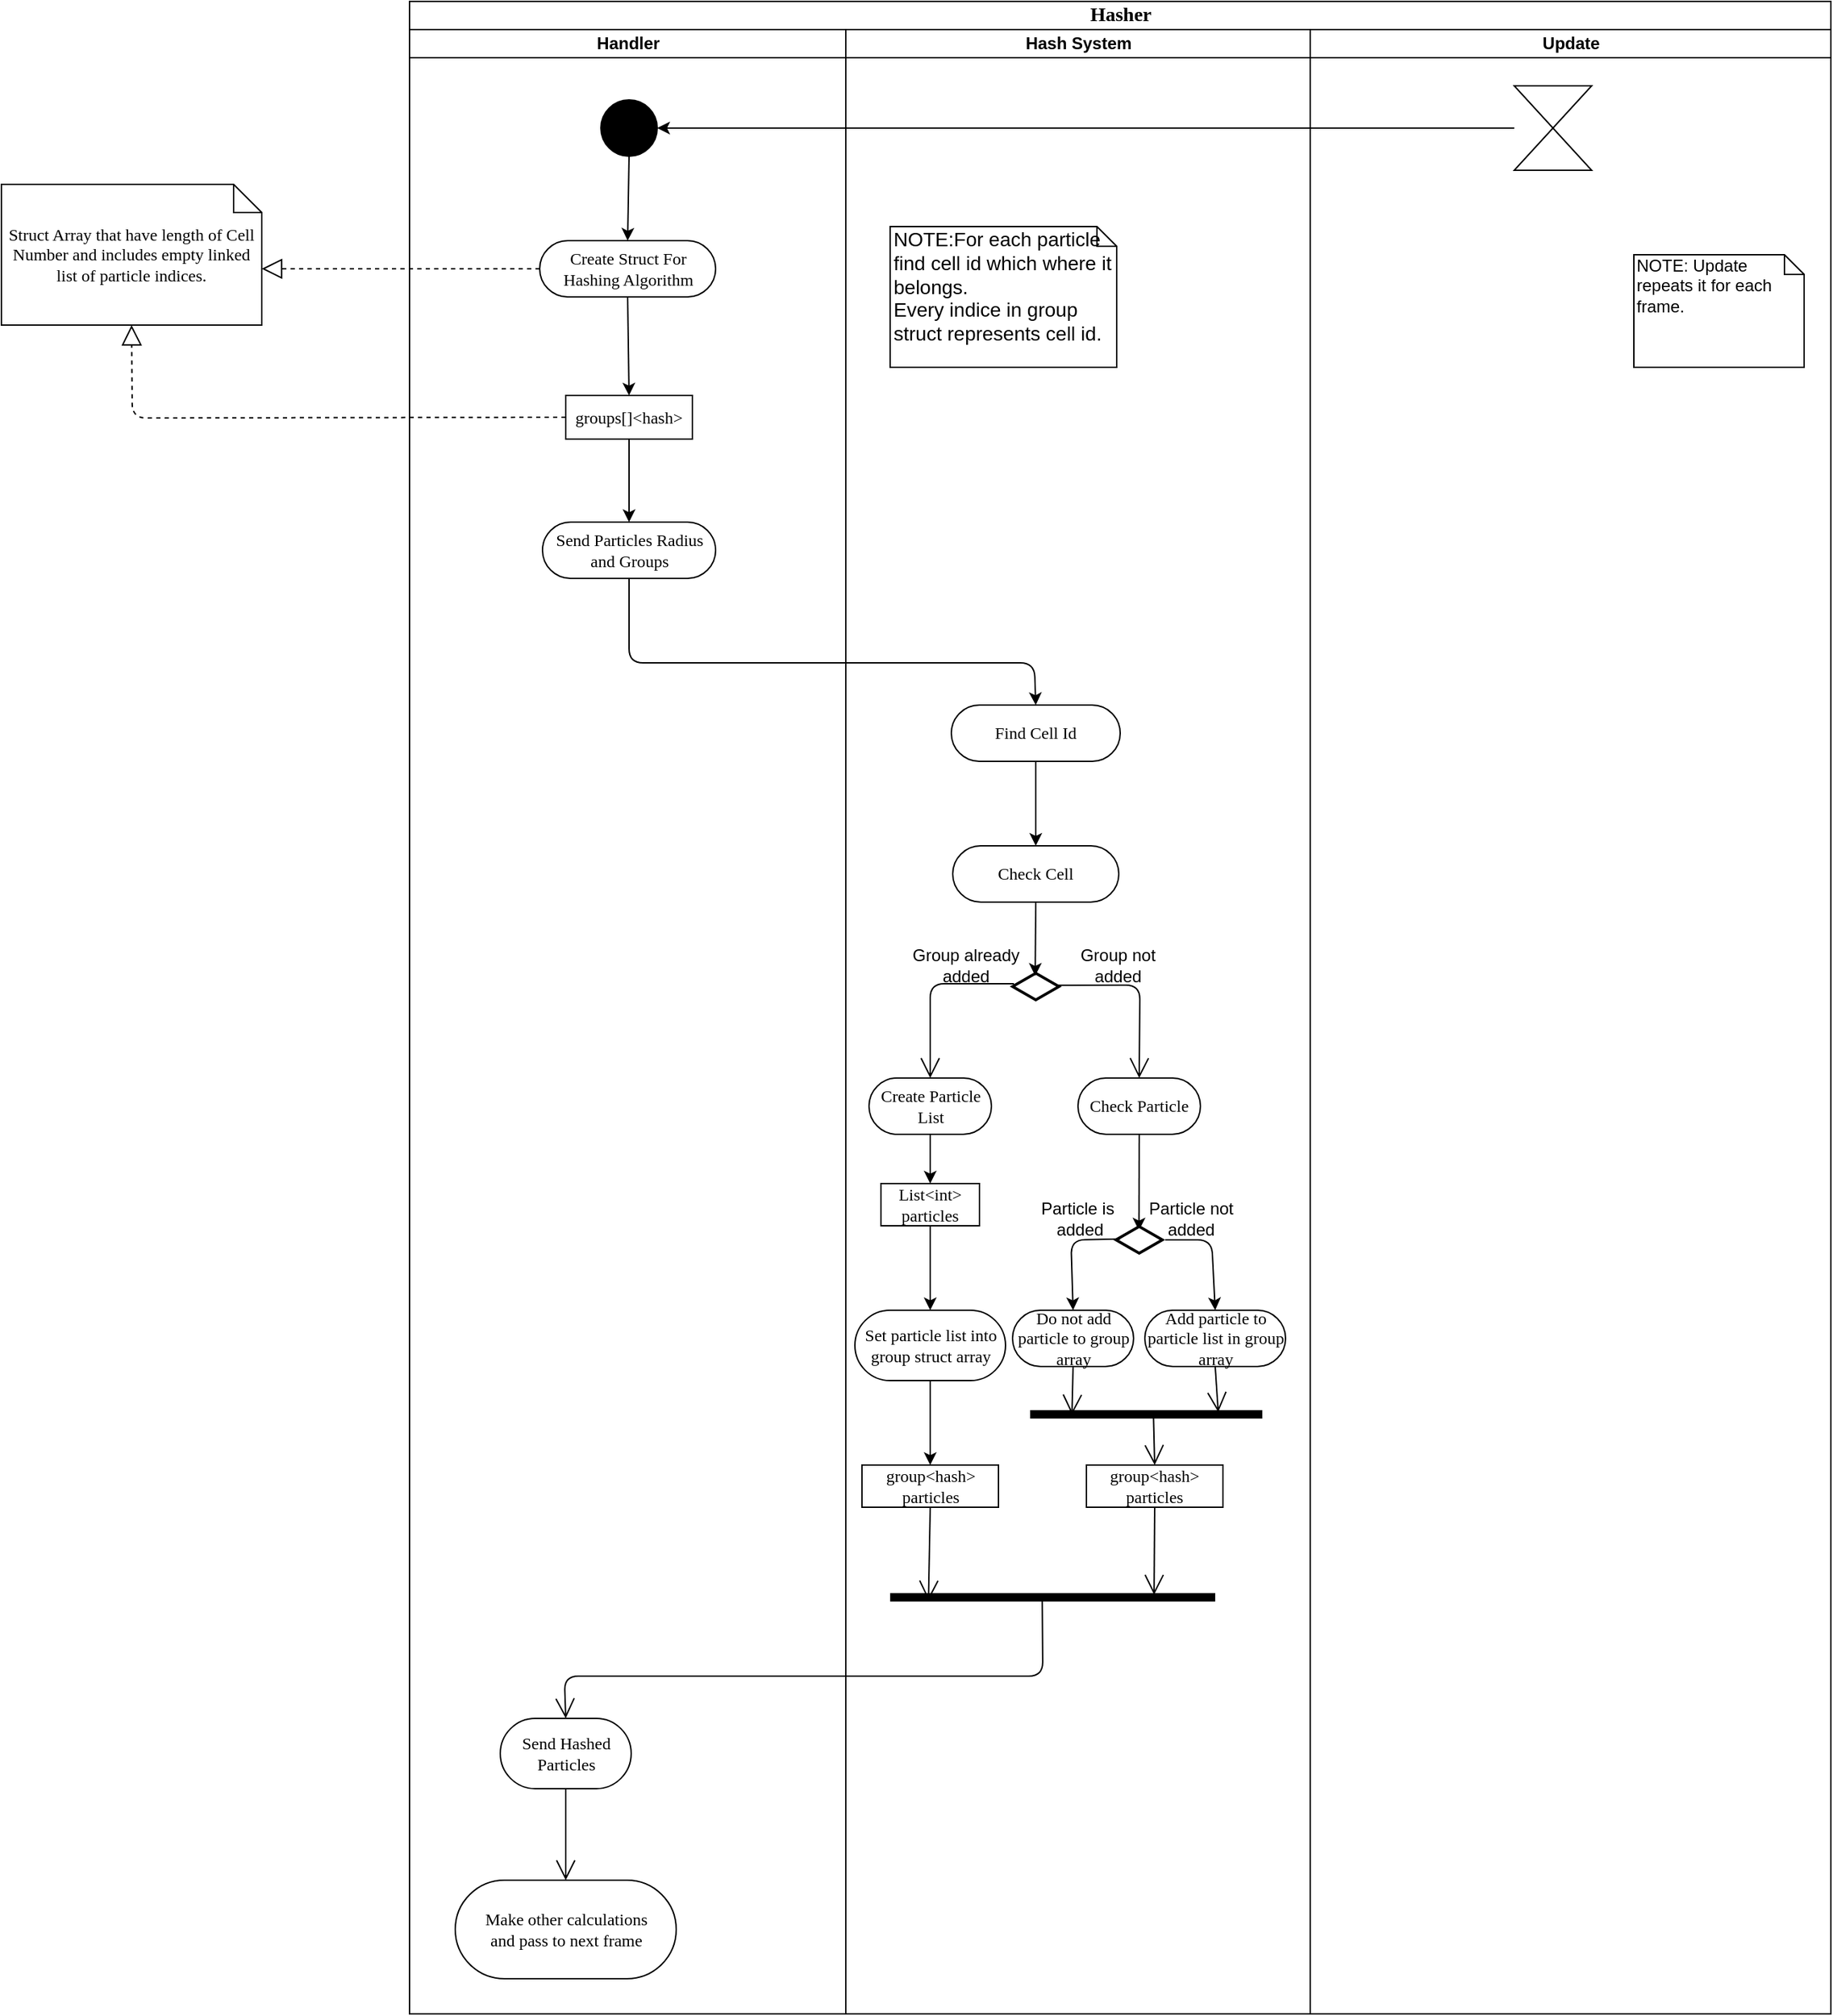 <mxfile version="12.3.7" type="device" pages="1"><diagram name="Page-1" id="0783ab3e-0a74-02c8-0abd-f7b4e66b4bec"><mxGraphModel dx="2272" dy="1862" grid="1" gridSize="10" guides="1" tooltips="1" connect="1" arrows="1" fold="1" page="1" pageScale="1" pageWidth="850" pageHeight="1100" background="#ffffff" math="0" shadow="0"><root><mxCell id="0"/><mxCell id="1" parent="0"/><mxCell id="iyxIDx-SKi2XZ2hmheYC-2" value="Hasher" style="swimlane;html=1;childLayout=stackLayout;startSize=20;rounded=0;shadow=0;comic=0;labelBackgroundColor=none;strokeWidth=1;fontFamily=Verdana;fontSize=14;align=center;" parent="1" vertex="1"><mxGeometry x="-480" y="-270" width="1010" height="1430" as="geometry"><mxRectangle x="40" y="20" width="60" height="20" as="alternateBounds"/></mxGeometry></mxCell><mxCell id="iyxIDx-SKi2XZ2hmheYC-3" value="Handler" style="swimlane;html=1;startSize=20;" parent="iyxIDx-SKi2XZ2hmheYC-2" vertex="1"><mxGeometry y="20" width="310" height="1410" as="geometry"/></mxCell><mxCell id="iyxIDx-SKi2XZ2hmheYC-128" value="" style="ellipse;whiteSpace=wrap;html=1;rounded=0;shadow=0;comic=0;labelBackgroundColor=none;strokeWidth=1;fillColor=#000000;fontFamily=Verdana;fontSize=12;align=center;" parent="iyxIDx-SKi2XZ2hmheYC-3" vertex="1"><mxGeometry x="136" y="50" width="40" height="40" as="geometry"/></mxCell><mxCell id="iyxIDx-SKi2XZ2hmheYC-131" value="Send Particles Radius and Groups" style="rounded=1;whiteSpace=wrap;html=1;shadow=0;comic=0;labelBackgroundColor=none;strokeWidth=1;fontFamily=Verdana;fontSize=12;align=center;arcSize=50;" parent="iyxIDx-SKi2XZ2hmheYC-3" vertex="1"><mxGeometry x="94.5" y="350" width="123" height="40" as="geometry"/></mxCell><mxCell id="iyxIDx-SKi2XZ2hmheYC-133" value="Create Struct For Hashing Algorithm" style="rounded=1;whiteSpace=wrap;html=1;shadow=0;comic=0;labelBackgroundColor=none;strokeWidth=1;fontFamily=Verdana;fontSize=12;align=center;arcSize=50;" parent="iyxIDx-SKi2XZ2hmheYC-3" vertex="1"><mxGeometry x="92.5" y="150" width="125" height="40" as="geometry"/></mxCell><mxCell id="iyxIDx-SKi2XZ2hmheYC-138" value="groups[]&amp;lt;hash&amp;gt;" style="rounded=0;whiteSpace=wrap;html=1;shadow=0;comic=0;labelBackgroundColor=none;strokeWidth=1;fontFamily=Verdana;fontSize=12;align=center;arcSize=50;" parent="iyxIDx-SKi2XZ2hmheYC-3" vertex="1"><mxGeometry x="111" y="260" width="90" height="31" as="geometry"/></mxCell><mxCell id="pmGwlJap9-wvX2rmIbSo-1" value="" style="endArrow=classic;html=1;entryX=0.5;entryY=0;entryDx=0;entryDy=0;exitX=0.5;exitY=1;exitDx=0;exitDy=0;" edge="1" parent="iyxIDx-SKi2XZ2hmheYC-3" source="iyxIDx-SKi2XZ2hmheYC-128" target="iyxIDx-SKi2XZ2hmheYC-133"><mxGeometry width="50" height="50" relative="1" as="geometry"><mxPoint x="-230" y="90" as="sourcePoint"/><mxPoint x="-180" y="40" as="targetPoint"/></mxGeometry></mxCell><mxCell id="pmGwlJap9-wvX2rmIbSo-2" value="" style="endArrow=classic;html=1;exitX=0.5;exitY=1;exitDx=0;exitDy=0;entryX=0.5;entryY=0;entryDx=0;entryDy=0;" edge="1" parent="iyxIDx-SKi2XZ2hmheYC-3" source="iyxIDx-SKi2XZ2hmheYC-133" target="iyxIDx-SKi2XZ2hmheYC-138"><mxGeometry width="50" height="50" relative="1" as="geometry"><mxPoint x="150" y="200" as="sourcePoint"/><mxPoint x="180" y="240" as="targetPoint"/></mxGeometry></mxCell><mxCell id="pmGwlJap9-wvX2rmIbSo-3" value="" style="endArrow=classic;html=1;entryX=0.5;entryY=0;entryDx=0;entryDy=0;exitX=0.5;exitY=1;exitDx=0;exitDy=0;" edge="1" parent="iyxIDx-SKi2XZ2hmheYC-3" source="iyxIDx-SKi2XZ2hmheYC-138" target="iyxIDx-SKi2XZ2hmheYC-131"><mxGeometry width="50" height="50" relative="1" as="geometry"><mxPoint x="156" y="320" as="sourcePoint"/><mxPoint x="154.5" y="390" as="targetPoint"/></mxGeometry></mxCell><mxCell id="pmGwlJap9-wvX2rmIbSo-72" value="Send Hashed Particles" style="rounded=1;whiteSpace=wrap;html=1;shadow=0;comic=0;labelBackgroundColor=none;strokeWidth=1;fontFamily=Verdana;fontSize=12;align=center;arcSize=50;" vertex="1" parent="iyxIDx-SKi2XZ2hmheYC-3"><mxGeometry x="64.5" y="1200" width="93" height="50" as="geometry"/></mxCell><mxCell id="pmGwlJap9-wvX2rmIbSo-73" value="Make other calculations&lt;br&gt;and pass to next frame" style="rounded=1;whiteSpace=wrap;html=1;shadow=0;comic=0;labelBackgroundColor=none;strokeWidth=1;fontFamily=Verdana;fontSize=12;align=center;arcSize=50;" vertex="1" parent="iyxIDx-SKi2XZ2hmheYC-3"><mxGeometry x="32.5" y="1315" width="157" height="70" as="geometry"/></mxCell><mxCell id="pmGwlJap9-wvX2rmIbSo-76" value="" style="endArrow=open;endFill=1;endSize=12;html=1;fontSize=14;exitX=0.5;exitY=1;exitDx=0;exitDy=0;entryX=0.5;entryY=0;entryDx=0;entryDy=0;" edge="1" parent="iyxIDx-SKi2XZ2hmheYC-3" source="pmGwlJap9-wvX2rmIbSo-72" target="pmGwlJap9-wvX2rmIbSo-73"><mxGeometry width="160" relative="1" as="geometry"><mxPoint x="181" y="1225" as="sourcePoint"/><mxPoint x="179.758" y="1291.272" as="targetPoint"/></mxGeometry></mxCell><mxCell id="iyxIDx-SKi2XZ2hmheYC-12" value="Hash System" style="swimlane;html=1;startSize=20;" parent="iyxIDx-SKi2XZ2hmheYC-2" vertex="1"><mxGeometry x="310" y="20" width="330" height="1410" as="geometry"/></mxCell><mxCell id="iyxIDx-SKi2XZ2hmheYC-132" value="Find Cell Id" style="rounded=1;whiteSpace=wrap;html=1;shadow=0;comic=0;labelBackgroundColor=none;strokeWidth=1;fontFamily=Verdana;fontSize=12;align=center;arcSize=50;" parent="iyxIDx-SKi2XZ2hmheYC-12" vertex="1"><mxGeometry x="75" y="480" width="120" height="40" as="geometry"/></mxCell><mxCell id="iyxIDx-SKi2XZ2hmheYC-141" value="NOTE:For each particle find cell id which where it belongs.&lt;br style=&quot;font-size: 14px;&quot;&gt;Every indice in group struct represents cell id." style="shape=note;whiteSpace=wrap;html=1;size=14;verticalAlign=top;align=left;spacingTop=-6;strokeWidth=1;fontSize=14;" parent="iyxIDx-SKi2XZ2hmheYC-12" vertex="1"><mxGeometry x="31.5" y="140" width="161" height="100" as="geometry"/></mxCell><mxCell id="iyxIDx-SKi2XZ2hmheYC-142" value="Check Cell" style="rounded=1;whiteSpace=wrap;html=1;shadow=0;comic=0;labelBackgroundColor=none;strokeWidth=1;fontFamily=Verdana;fontSize=12;align=center;arcSize=50;" parent="iyxIDx-SKi2XZ2hmheYC-12" vertex="1"><mxGeometry x="76" y="580" width="118" height="40" as="geometry"/></mxCell><mxCell id="iyxIDx-SKi2XZ2hmheYC-144" value="" style="html=1;whiteSpace=wrap;aspect=fixed;shape=isoRectangle;strokeWidth=2;" parent="iyxIDx-SKi2XZ2hmheYC-12" vertex="1"><mxGeometry x="118.5" y="670" width="33" height="20" as="geometry"/></mxCell><mxCell id="iyxIDx-SKi2XZ2hmheYC-145" value="" style="endArrow=open;endFill=1;endSize=12;html=1;exitX=0.03;exitY=0.4;exitDx=0;exitDy=0;exitPerimeter=0;entryX=0.5;entryY=0;entryDx=0;entryDy=0;" parent="iyxIDx-SKi2XZ2hmheYC-12" edge="1" target="iyxIDx-SKi2XZ2hmheYC-149" source="iyxIDx-SKi2XZ2hmheYC-144"><mxGeometry width="160" relative="1" as="geometry"><mxPoint x="116" y="629" as="sourcePoint"/><mxPoint x="60" y="680" as="targetPoint"/><Array as="points"><mxPoint x="60" y="678"/></Array></mxGeometry></mxCell><mxCell id="iyxIDx-SKi2XZ2hmheYC-146" value="Group already &lt;br&gt;added" style="text;html=1;align=center;verticalAlign=middle;resizable=0;points=[];;autosize=1;" parent="iyxIDx-SKi2XZ2hmheYC-12" vertex="1"><mxGeometry x="40" y="650" width="90" height="30" as="geometry"/></mxCell><mxCell id="iyxIDx-SKi2XZ2hmheYC-147" value="Group not &lt;br&gt;added" style="text;html=1;align=center;verticalAlign=middle;resizable=0;points=[];;autosize=1;" parent="iyxIDx-SKi2XZ2hmheYC-12" vertex="1"><mxGeometry x="158" y="650" width="70" height="30" as="geometry"/></mxCell><mxCell id="iyxIDx-SKi2XZ2hmheYC-148" value="" style="endArrow=open;endFill=1;endSize=12;html=1;exitX=0.934;exitY=0.458;exitDx=0;exitDy=0;exitPerimeter=0;entryX=0.5;entryY=0;entryDx=0;entryDy=0;" parent="iyxIDx-SKi2XZ2hmheYC-12" source="iyxIDx-SKi2XZ2hmheYC-144" edge="1" target="iyxIDx-SKi2XZ2hmheYC-150"><mxGeometry width="160" relative="1" as="geometry"><mxPoint x="239" y="630.0" as="sourcePoint"/><mxPoint x="210" y="681" as="targetPoint"/><Array as="points"><mxPoint x="209" y="679"/></Array></mxGeometry></mxCell><mxCell id="iyxIDx-SKi2XZ2hmheYC-149" value="Create Particle List" style="rounded=1;whiteSpace=wrap;html=1;shadow=0;comic=0;labelBackgroundColor=none;strokeWidth=1;fontFamily=Verdana;fontSize=12;align=center;arcSize=50;" parent="iyxIDx-SKi2XZ2hmheYC-12" vertex="1"><mxGeometry x="16.5" y="745" width="87" height="40" as="geometry"/></mxCell><mxCell id="iyxIDx-SKi2XZ2hmheYC-150" value="Check Particle" style="rounded=1;whiteSpace=wrap;html=1;shadow=0;comic=0;labelBackgroundColor=none;strokeWidth=1;fontFamily=Verdana;fontSize=12;align=center;arcSize=50;" parent="iyxIDx-SKi2XZ2hmheYC-12" vertex="1"><mxGeometry x="165" y="745" width="87" height="40" as="geometry"/></mxCell><mxCell id="iyxIDx-SKi2XZ2hmheYC-152" value="List&amp;lt;int&amp;gt; particles" style="rounded=0;whiteSpace=wrap;html=1;shadow=0;comic=0;labelBackgroundColor=none;strokeWidth=1;fontFamily=Verdana;fontSize=12;align=center;arcSize=50;" parent="iyxIDx-SKi2XZ2hmheYC-12" vertex="1"><mxGeometry x="25" y="820" width="70" height="30" as="geometry"/></mxCell><mxCell id="iyxIDx-SKi2XZ2hmheYC-153" value="Set particle list into group struct array" style="rounded=1;whiteSpace=wrap;html=1;shadow=0;comic=0;labelBackgroundColor=none;strokeWidth=1;fontFamily=Verdana;fontSize=12;align=center;arcSize=50;" parent="iyxIDx-SKi2XZ2hmheYC-12" vertex="1"><mxGeometry x="6.5" y="910" width="107" height="50" as="geometry"/></mxCell><mxCell id="iyxIDx-SKi2XZ2hmheYC-154" value="Add particle to particle list in group array" style="rounded=1;whiteSpace=wrap;html=1;shadow=0;comic=0;labelBackgroundColor=none;strokeWidth=1;fontFamily=Verdana;fontSize=12;align=center;arcSize=50;" parent="iyxIDx-SKi2XZ2hmheYC-12" vertex="1"><mxGeometry x="212.5" y="910" width="100" height="40" as="geometry"/></mxCell><mxCell id="pmGwlJap9-wvX2rmIbSo-6" value="" style="endArrow=classic;html=1;entryX=0.5;entryY=0;entryDx=0;entryDy=0;exitX=0.5;exitY=1;exitDx=0;exitDy=0;" edge="1" parent="iyxIDx-SKi2XZ2hmheYC-12" source="iyxIDx-SKi2XZ2hmheYC-132" target="iyxIDx-SKi2XZ2hmheYC-142"><mxGeometry width="50" height="50" relative="1" as="geometry"><mxPoint x="160" y="550" as="sourcePoint"/><mxPoint x="170" y="560" as="targetPoint"/></mxGeometry></mxCell><mxCell id="pmGwlJap9-wvX2rmIbSo-10" value="" style="endArrow=classic;html=1;exitX=0.5;exitY=1;exitDx=0;exitDy=0;entryX=0.488;entryY=0.119;entryDx=0;entryDy=0;entryPerimeter=0;" edge="1" parent="iyxIDx-SKi2XZ2hmheYC-12" source="iyxIDx-SKi2XZ2hmheYC-142" target="iyxIDx-SKi2XZ2hmheYC-144"><mxGeometry width="50" height="50" relative="1" as="geometry"><mxPoint x="135" y="725" as="sourcePoint"/><mxPoint x="160" y="640" as="targetPoint"/></mxGeometry></mxCell><mxCell id="pmGwlJap9-wvX2rmIbSo-12" value="" style="endArrow=classic;html=1;entryX=0.5;entryY=0;entryDx=0;entryDy=0;exitX=0.5;exitY=1;exitDx=0;exitDy=0;" edge="1" parent="iyxIDx-SKi2XZ2hmheYC-12" source="iyxIDx-SKi2XZ2hmheYC-149" target="iyxIDx-SKi2XZ2hmheYC-152"><mxGeometry width="50" height="50" relative="1" as="geometry"><mxPoint x="74.5" y="820" as="sourcePoint"/><mxPoint x="74.5" y="880" as="targetPoint"/></mxGeometry></mxCell><mxCell id="pmGwlJap9-wvX2rmIbSo-14" value="" style="endArrow=classic;html=1;exitX=0.5;exitY=1;exitDx=0;exitDy=0;entryX=0.495;entryY=0.168;entryDx=0;entryDy=0;entryPerimeter=0;" edge="1" parent="iyxIDx-SKi2XZ2hmheYC-12" source="iyxIDx-SKi2XZ2hmheYC-150" target="pmGwlJap9-wvX2rmIbSo-15"><mxGeometry width="50" height="50" relative="1" as="geometry"><mxPoint x="213" y="799" as="sourcePoint"/><mxPoint x="213" y="852" as="targetPoint"/></mxGeometry></mxCell><mxCell id="pmGwlJap9-wvX2rmIbSo-15" value="" style="html=1;whiteSpace=wrap;aspect=fixed;shape=isoRectangle;strokeWidth=2;" vertex="1" parent="iyxIDx-SKi2XZ2hmheYC-12"><mxGeometry x="192" y="850" width="33" height="20" as="geometry"/></mxCell><mxCell id="pmGwlJap9-wvX2rmIbSo-25" value="" style="line;strokeWidth=6;fillColor=none;align=left;verticalAlign=middle;spacingTop=-1;spacingLeft=3;spacingRight=3;rotatable=0;labelPosition=right;points=[];portConstraint=eastwest;fontSize=14;" vertex="1" parent="iyxIDx-SKi2XZ2hmheYC-12"><mxGeometry x="131" y="980" width="165" height="8" as="geometry"/></mxCell><mxCell id="pmGwlJap9-wvX2rmIbSo-28" value="" style="endArrow=open;endFill=1;endSize=12;html=1;fontSize=14;entryX=0.5;entryY=0;entryDx=0;entryDy=0;exitX=0.531;exitY=0.483;exitDx=0;exitDy=0;exitPerimeter=0;" edge="1" parent="iyxIDx-SKi2XZ2hmheYC-12" source="pmGwlJap9-wvX2rmIbSo-25" target="pmGwlJap9-wvX2rmIbSo-29"><mxGeometry width="160" relative="1" as="geometry"><mxPoint x="105" y="1043" as="sourcePoint"/><mxPoint x="184.5" y="1063" as="targetPoint"/></mxGeometry></mxCell><mxCell id="pmGwlJap9-wvX2rmIbSo-29" value="group&amp;lt;hash&amp;gt; particles" style="rounded=0;whiteSpace=wrap;html=1;shadow=0;comic=0;labelBackgroundColor=none;strokeWidth=1;fontFamily=Verdana;fontSize=12;align=center;arcSize=50;" vertex="1" parent="iyxIDx-SKi2XZ2hmheYC-12"><mxGeometry x="171" y="1020" width="97" height="30" as="geometry"/></mxCell><mxCell id="pmGwlJap9-wvX2rmIbSo-52" value="group&amp;lt;hash&amp;gt; particles" style="rounded=0;whiteSpace=wrap;html=1;shadow=0;comic=0;labelBackgroundColor=none;strokeWidth=1;fontFamily=Verdana;fontSize=12;align=center;arcSize=50;" vertex="1" parent="iyxIDx-SKi2XZ2hmheYC-12"><mxGeometry x="11.5" y="1020" width="97" height="30" as="geometry"/></mxCell><mxCell id="pmGwlJap9-wvX2rmIbSo-53" value="" style="line;strokeWidth=6;fillColor=none;align=left;verticalAlign=middle;spacingTop=-1;spacingLeft=3;spacingRight=3;rotatable=0;labelPosition=right;points=[];portConstraint=eastwest;fontSize=14;" vertex="1" parent="iyxIDx-SKi2XZ2hmheYC-12"><mxGeometry x="31.5" y="1110" width="231" height="8" as="geometry"/></mxCell><mxCell id="pmGwlJap9-wvX2rmIbSo-55" value="" style="endArrow=open;endFill=1;endSize=12;html=1;fontSize=14;exitX=0.5;exitY=1;exitDx=0;exitDy=0;entryX=0.118;entryY=0.784;entryDx=0;entryDy=0;entryPerimeter=0;" edge="1" parent="iyxIDx-SKi2XZ2hmheYC-12" source="pmGwlJap9-wvX2rmIbSo-52" target="pmGwlJap9-wvX2rmIbSo-53"><mxGeometry width="160" relative="1" as="geometry"><mxPoint x="75.72" y="1123.704" as="sourcePoint"/><mxPoint x="75.5" y="1188" as="targetPoint"/></mxGeometry></mxCell><mxCell id="pmGwlJap9-wvX2rmIbSo-56" value="" style="endArrow=open;endFill=1;endSize=12;html=1;fontSize=14;exitX=0.5;exitY=1;exitDx=0;exitDy=0;entryX=0.812;entryY=0.267;entryDx=0;entryDy=0;entryPerimeter=0;" edge="1" parent="iyxIDx-SKi2XZ2hmheYC-12" source="pmGwlJap9-wvX2rmIbSo-29" target="pmGwlJap9-wvX2rmIbSo-53"><mxGeometry width="160" relative="1" as="geometry"><mxPoint x="169.22" y="1123.704" as="sourcePoint"/><mxPoint x="169.0" y="1188" as="targetPoint"/></mxGeometry></mxCell><mxCell id="pmGwlJap9-wvX2rmIbSo-60" value="" style="endArrow=classic;html=1;entryX=0.5;entryY=0;entryDx=0;entryDy=0;exitX=0.5;exitY=1;exitDx=0;exitDy=0;" edge="1" parent="iyxIDx-SKi2XZ2hmheYC-12" source="iyxIDx-SKi2XZ2hmheYC-152" target="iyxIDx-SKi2XZ2hmheYC-153"><mxGeometry width="50" height="50" relative="1" as="geometry"><mxPoint x="54.5" y="860" as="sourcePoint"/><mxPoint x="54.5" y="895" as="targetPoint"/></mxGeometry></mxCell><mxCell id="pmGwlJap9-wvX2rmIbSo-61" value="" style="endArrow=classic;html=1;exitX=1.061;exitY=0.5;exitDx=0;exitDy=0;entryX=0.5;entryY=0;entryDx=0;entryDy=0;exitPerimeter=0;" edge="1" parent="iyxIDx-SKi2XZ2hmheYC-12" source="pmGwlJap9-wvX2rmIbSo-15" target="iyxIDx-SKi2XZ2hmheYC-154"><mxGeometry width="50" height="50" relative="1" as="geometry"><mxPoint x="280.0" y="826" as="sourcePoint"/><mxPoint x="279.835" y="894.36" as="targetPoint"/><Array as="points"><mxPoint x="260" y="860"/></Array></mxGeometry></mxCell><mxCell id="pmGwlJap9-wvX2rmIbSo-62" value="Particle not &lt;br&gt;added" style="text;html=1;align=center;verticalAlign=middle;resizable=0;points=[];;autosize=1;" vertex="1" parent="iyxIDx-SKi2XZ2hmheYC-12"><mxGeometry x="205" y="830" width="80" height="30" as="geometry"/></mxCell><mxCell id="pmGwlJap9-wvX2rmIbSo-63" value="Particle is&amp;nbsp;&lt;br&gt;added" style="text;html=1;align=center;verticalAlign=middle;resizable=0;points=[];;autosize=1;" vertex="1" parent="iyxIDx-SKi2XZ2hmheYC-12"><mxGeometry x="131" y="830" width="70" height="30" as="geometry"/></mxCell><mxCell id="pmGwlJap9-wvX2rmIbSo-64" value="" style="endArrow=classic;html=1;exitX=0.09;exitY=0.469;exitDx=0;exitDy=0;exitPerimeter=0;entryX=0.5;entryY=0;entryDx=0;entryDy=0;" edge="1" parent="iyxIDx-SKi2XZ2hmheYC-12" source="pmGwlJap9-wvX2rmIbSo-15" target="pmGwlJap9-wvX2rmIbSo-65"><mxGeometry width="50" height="50" relative="1" as="geometry"><mxPoint x="165" y="840" as="sourcePoint"/><mxPoint x="160" y="910" as="targetPoint"/><Array as="points"><mxPoint x="160" y="860"/></Array></mxGeometry></mxCell><mxCell id="pmGwlJap9-wvX2rmIbSo-65" value="Do not add particle to group array" style="rounded=1;whiteSpace=wrap;html=1;shadow=0;comic=0;labelBackgroundColor=none;strokeWidth=1;fontFamily=Verdana;fontSize=12;align=center;arcSize=50;" vertex="1" parent="iyxIDx-SKi2XZ2hmheYC-12"><mxGeometry x="118.5" y="910" width="86" height="40" as="geometry"/></mxCell><mxCell id="pmGwlJap9-wvX2rmIbSo-66" value="" style="endArrow=classic;html=1;entryX=0.5;entryY=0;entryDx=0;entryDy=0;exitX=0.5;exitY=1;exitDx=0;exitDy=0;" edge="1" parent="iyxIDx-SKi2XZ2hmheYC-12" source="iyxIDx-SKi2XZ2hmheYC-153" target="pmGwlJap9-wvX2rmIbSo-52"><mxGeometry width="50" height="50" relative="1" as="geometry"><mxPoint x="60" y="990" as="sourcePoint"/><mxPoint x="60" y="1050" as="targetPoint"/></mxGeometry></mxCell><mxCell id="pmGwlJap9-wvX2rmIbSo-68" value="" style="endArrow=open;endFill=1;endSize=12;html=1;fontSize=14;entryX=0.81;entryY=0.304;entryDx=0;entryDy=0;exitX=0.5;exitY=1;exitDx=0;exitDy=0;entryPerimeter=0;" edge="1" parent="iyxIDx-SKi2XZ2hmheYC-12" source="iyxIDx-SKi2XZ2hmheYC-154" target="pmGwlJap9-wvX2rmIbSo-25"><mxGeometry width="160" relative="1" as="geometry"><mxPoint x="310.115" y="959.864" as="sourcePoint"/><mxPoint x="311" y="996" as="targetPoint"/></mxGeometry></mxCell><mxCell id="pmGwlJap9-wvX2rmIbSo-69" value="" style="endArrow=open;endFill=1;endSize=12;html=1;fontSize=14;entryX=0.18;entryY=0.518;entryDx=0;entryDy=0;exitX=0.5;exitY=1;exitDx=0;exitDy=0;entryPerimeter=0;" edge="1" parent="iyxIDx-SKi2XZ2hmheYC-12" source="pmGwlJap9-wvX2rmIbSo-65" target="pmGwlJap9-wvX2rmIbSo-25"><mxGeometry width="160" relative="1" as="geometry"><mxPoint x="108.115" y="983.864" as="sourcePoint"/><mxPoint x="109" y="1020" as="targetPoint"/></mxGeometry></mxCell><mxCell id="pmGwlJap9-wvX2rmIbSo-4" value="" style="endArrow=classic;html=1;exitX=0.5;exitY=1;exitDx=0;exitDy=0;entryX=0.5;entryY=0;entryDx=0;entryDy=0;" edge="1" parent="iyxIDx-SKi2XZ2hmheYC-2" source="iyxIDx-SKi2XZ2hmheYC-131" target="iyxIDx-SKi2XZ2hmheYC-132"><mxGeometry width="50" height="50" relative="1" as="geometry"><mxPoint x="150" y="500" as="sourcePoint"/><mxPoint x="450" y="470" as="targetPoint"/><Array as="points"><mxPoint x="156" y="470"/><mxPoint x="444" y="470"/></Array></mxGeometry></mxCell><mxCell id="pmGwlJap9-wvX2rmIbSo-57" value="" style="endArrow=open;endFill=1;endSize=12;html=1;fontSize=14;exitX=0.468;exitY=0.698;exitDx=0;exitDy=0;exitPerimeter=0;entryX=0.5;entryY=0;entryDx=0;entryDy=0;" edge="1" parent="iyxIDx-SKi2XZ2hmheYC-2" source="pmGwlJap9-wvX2rmIbSo-53" target="pmGwlJap9-wvX2rmIbSo-72"><mxGeometry width="160" relative="1" as="geometry"><mxPoint x="480" y="1170" as="sourcePoint"/><mxPoint x="450" y="1220" as="targetPoint"/><Array as="points"><mxPoint x="450" y="1190"/><mxPoint x="110" y="1190"/></Array></mxGeometry></mxCell><mxCell id="pmGwlJap9-wvX2rmIbSo-77" value="" style="endArrow=classic;html=1;entryX=1;entryY=0.5;entryDx=0;entryDy=0;exitX=0;exitY=0.5;exitDx=0;exitDy=0;" edge="1" parent="iyxIDx-SKi2XZ2hmheYC-2" source="pmGwlJap9-wvX2rmIbSo-70" target="iyxIDx-SKi2XZ2hmheYC-128"><mxGeometry width="50" height="50" relative="1" as="geometry"><mxPoint x="720" y="100" as="sourcePoint"/><mxPoint x="720" y="160" as="targetPoint"/></mxGeometry></mxCell><mxCell id="iyxIDx-SKi2XZ2hmheYC-28" value="Update" style="swimlane;html=1;startSize=20;" parent="iyxIDx-SKi2XZ2hmheYC-2" vertex="1"><mxGeometry x="640" y="20" width="370" height="1410" as="geometry"/></mxCell><mxCell id="pmGwlJap9-wvX2rmIbSo-13" value="NOTE: Update repeats it for each frame." style="shape=note;whiteSpace=wrap;html=1;size=14;verticalAlign=top;align=left;spacingTop=-6;strokeWidth=1;" vertex="1" parent="iyxIDx-SKi2XZ2hmheYC-28"><mxGeometry x="230" y="160" width="121" height="80" as="geometry"/></mxCell><mxCell id="pmGwlJap9-wvX2rmIbSo-70" value="" style="shape=collate;whiteSpace=wrap;html=1;strokeWidth=1;fontSize=14;" vertex="1" parent="iyxIDx-SKi2XZ2hmheYC-28"><mxGeometry x="145" y="40" width="55" height="60" as="geometry"/></mxCell><mxCell id="iyxIDx-SKi2XZ2hmheYC-134" value="Struct Array that have length of Cell Number and includes empty linked list of particle indices." style="shape=note;whiteSpace=wrap;html=1;rounded=0;shadow=0;comic=0;labelBackgroundColor=none;strokeWidth=1;fontFamily=Verdana;fontSize=12;align=center;size=20;" parent="1" vertex="1"><mxGeometry x="-770" y="-140" width="185" height="100" as="geometry"/></mxCell><mxCell id="iyxIDx-SKi2XZ2hmheYC-137" value="" style="endArrow=block;dashed=1;endFill=0;endSize=12;html=1;exitX=0;exitY=0.5;exitDx=0;exitDy=0;entryX=0;entryY=0;entryDx=185;entryDy=60;entryPerimeter=0;" parent="1" source="iyxIDx-SKi2XZ2hmheYC-133" target="iyxIDx-SKi2XZ2hmheYC-134" edge="1"><mxGeometry width="160" relative="1" as="geometry"><mxPoint x="-600" y="-10" as="sourcePoint"/><mxPoint x="-580" y="-80" as="targetPoint"/></mxGeometry></mxCell><mxCell id="iyxIDx-SKi2XZ2hmheYC-140" value="" style="text;strokeColor=none;fillColor=none;align=left;verticalAlign=middle;spacingTop=-1;spacingLeft=4;spacingRight=4;rotatable=0;labelPosition=right;points=[];portConstraint=eastwest;" parent="1" vertex="1"><mxGeometry x="-770" y="1030" width="20" height="14" as="geometry"/></mxCell><mxCell id="iyxIDx-SKi2XZ2hmheYC-139" value="" style="endArrow=block;dashed=1;endFill=0;endSize=12;html=1;entryX=0.5;entryY=1;entryDx=0;entryDy=0;entryPerimeter=0;exitX=0;exitY=0.5;exitDx=0;exitDy=0;" parent="1" target="iyxIDx-SKi2XZ2hmheYC-134" edge="1" source="iyxIDx-SKi2XZ2hmheYC-138"><mxGeometry width="160" relative="1" as="geometry"><mxPoint x="-375" y="40" as="sourcePoint"/><mxPoint x="-690" y="14" as="targetPoint"/><Array as="points"><mxPoint x="-677" y="26"/></Array></mxGeometry></mxCell></root></mxGraphModel></diagram></mxfile>